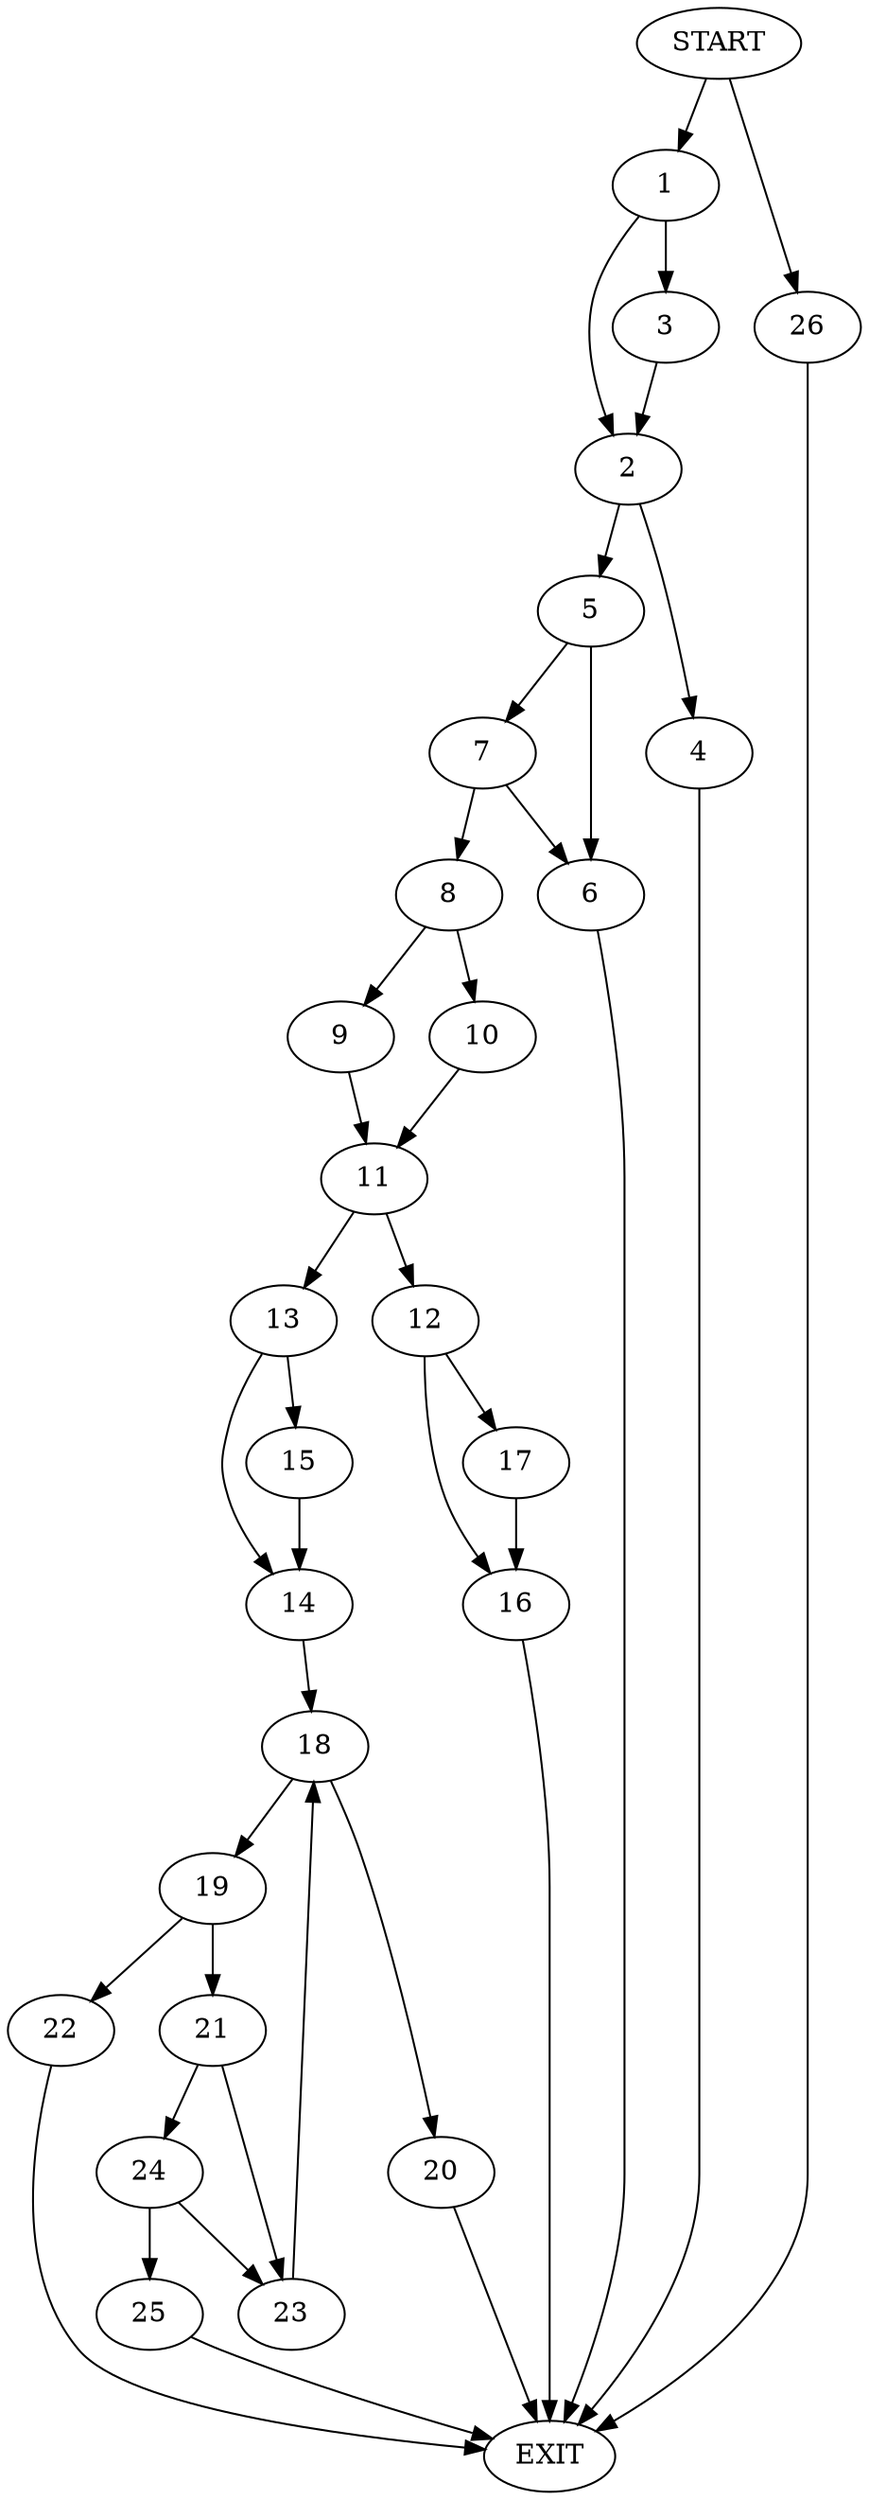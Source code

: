 digraph {
0 [label="START"]
27 [label="EXIT"]
0 -> 1
1 -> 2
1 -> 3
3 -> 2
2 -> 4
2 -> 5
4 -> 27
5 -> 6
5 -> 7
7 -> 6
7 -> 8
6 -> 27
8 -> 9
8 -> 10
9 -> 11
10 -> 11
11 -> 12
11 -> 13
13 -> 14
13 -> 15
12 -> 16
12 -> 17
16 -> 27
17 -> 16
14 -> 18
15 -> 14
18 -> 19
18 -> 20
19 -> 21
19 -> 22
20 -> 27
22 -> 27
21 -> 23
21 -> 24
24 -> 25
24 -> 23
23 -> 18
25 -> 27
0 -> 26
26 -> 27
}
